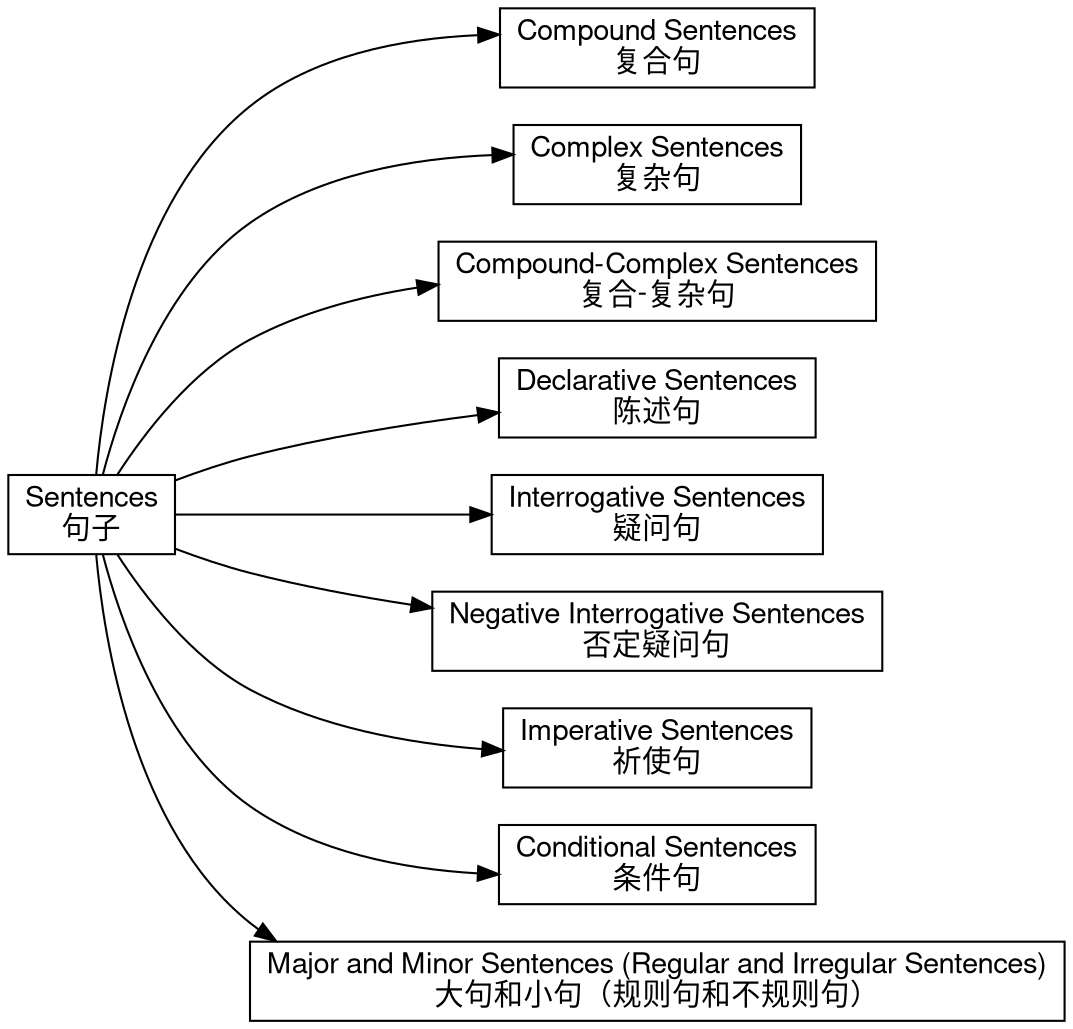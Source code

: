 digraph GrammarC16_F {
	rankdir=LR
	node [fontname="Helvetica, SimHei" fontsize=14 shape=rect]
	C16 [label="Sentences
句子"]
	D90 [label="Compound Sentences
复合句"]
	D91 [label="Complex Sentences
复杂句"]
	D92 [label="Compound-Complex Sentences
复合-复杂句"]
	D93 [label="Declarative Sentences
陈述句"]
	D94 [label="Interrogative Sentences
疑问句"]
	D95 [label="Negative Interrogative Sentences
否定疑问句"]
	D96 [label="Imperative Sentences
祈使句"]
	D97 [label="Conditional Sentences
条件句"]
	D98 [label="Major and Minor Sentences (Regular and Irregular Sentences)
大句和小句（规则句和不规则句）"]
	C16 -> D90
	C16 -> D91
	C16 -> D92
	C16 -> D93
	C16 -> D94
	C16 -> D95
	C16 -> D96
	C16 -> D97
	C16 -> D98
}
